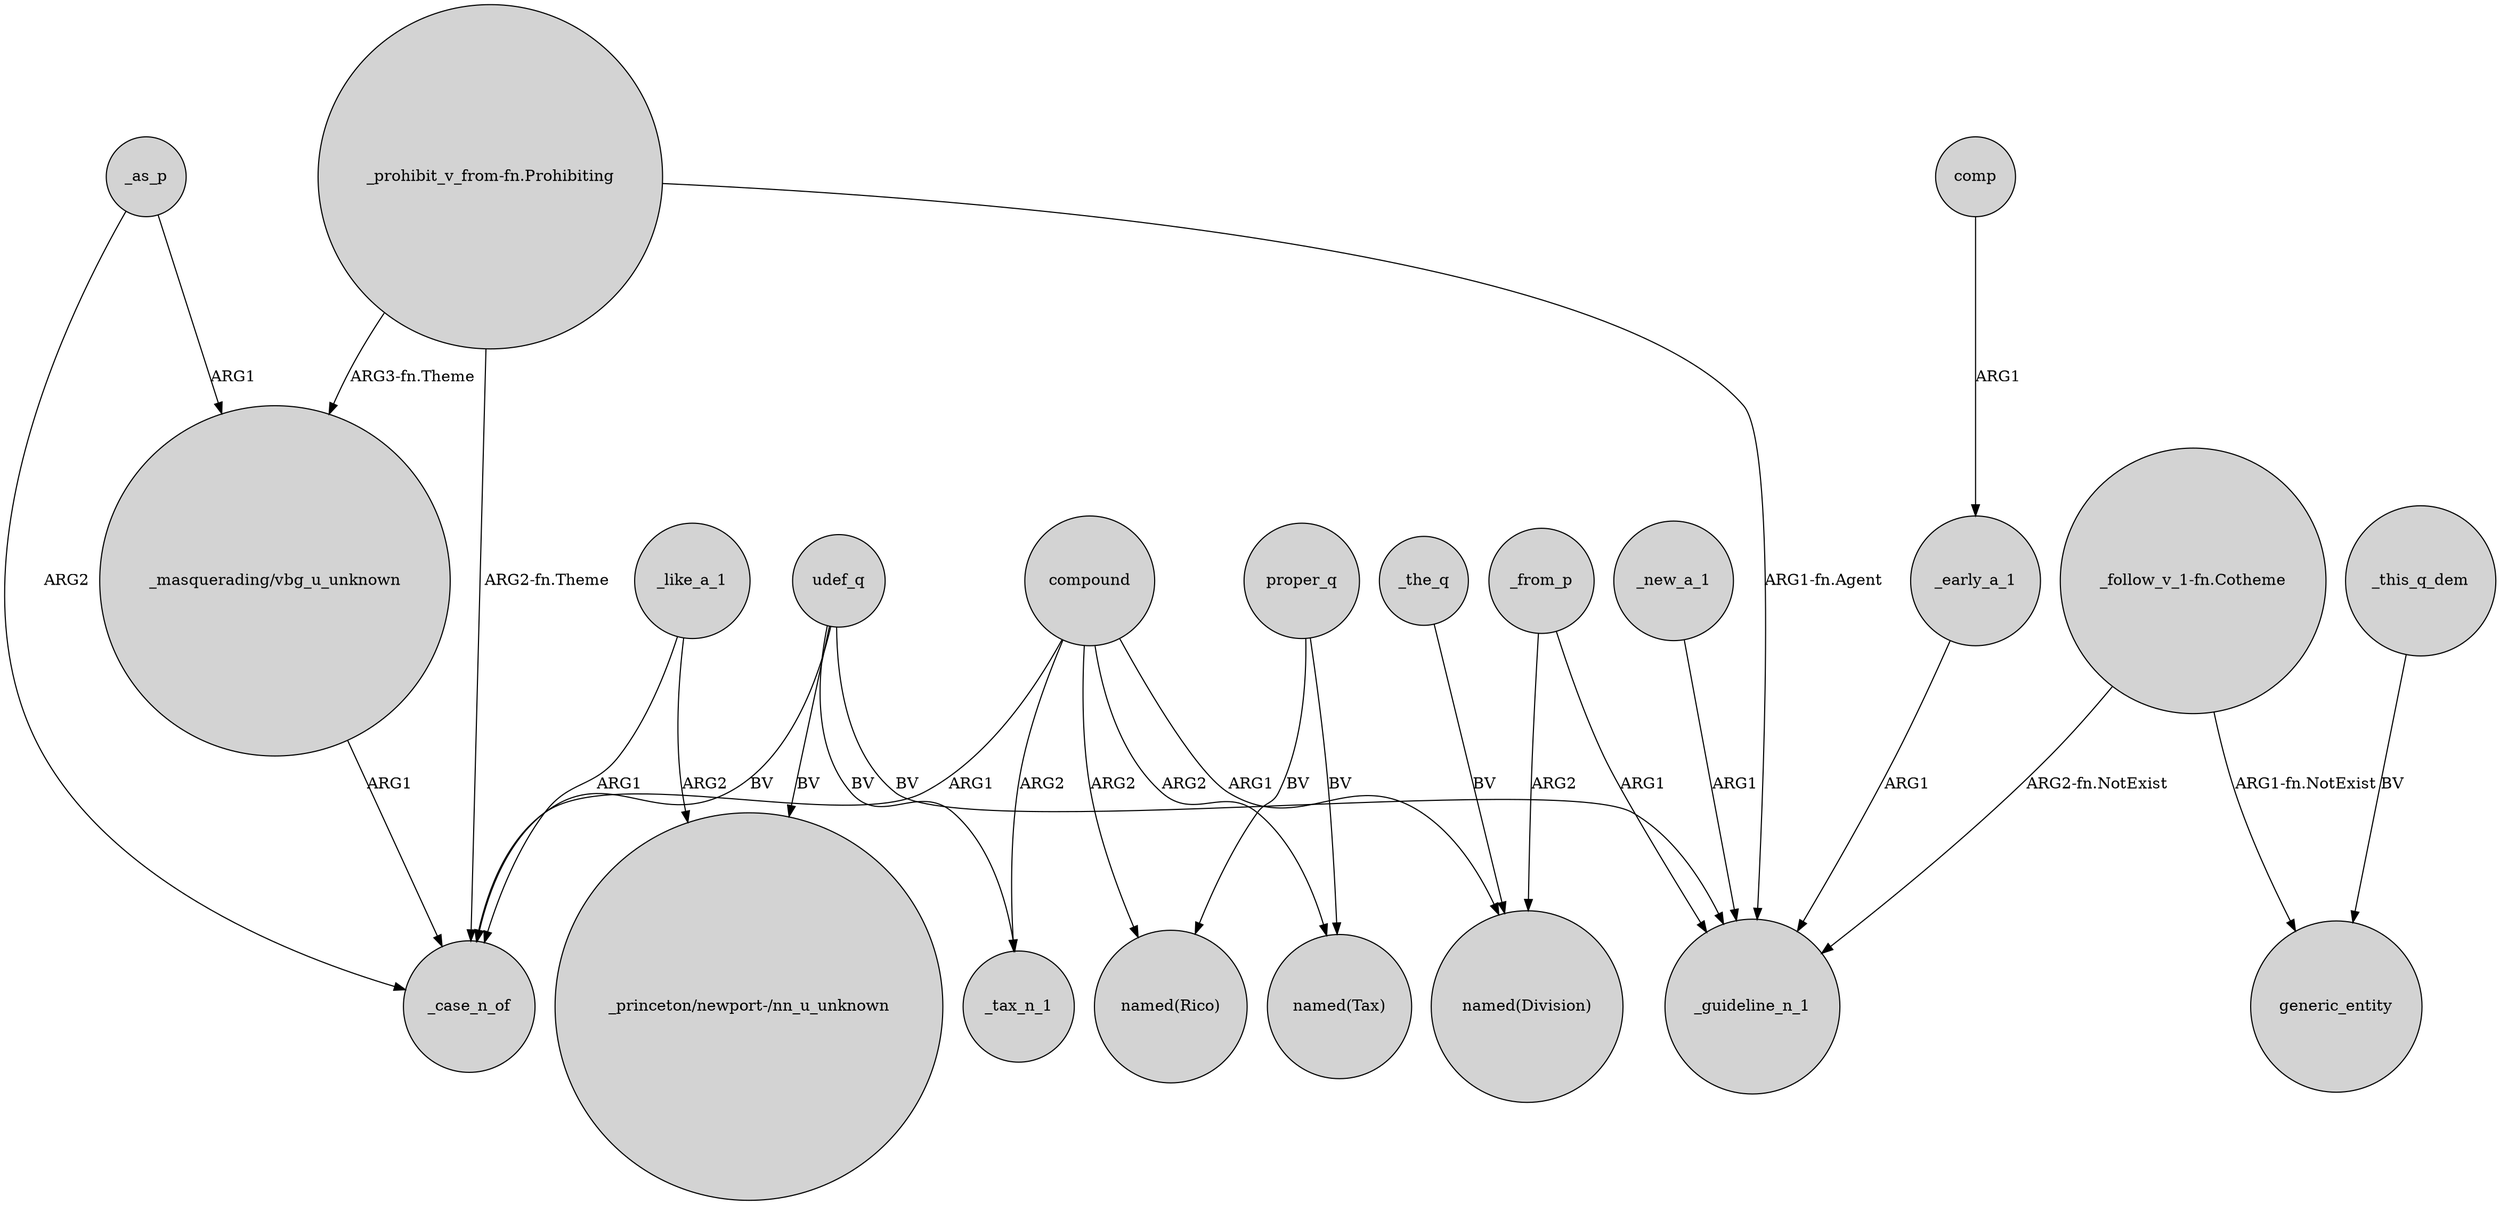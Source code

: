 digraph {
	node [shape=circle style=filled]
	_like_a_1 -> "_princeton/newport-/nn_u_unknown" [label=ARG2]
	"_prohibit_v_from-fn.Prohibiting" -> _guideline_n_1 [label="ARG1-fn.Agent"]
	proper_q -> "named(Rico)" [label=BV]
	_as_p -> "_masquerading/vbg_u_unknown" [label=ARG1]
	compound -> "named(Rico)" [label=ARG2]
	"_prohibit_v_from-fn.Prohibiting" -> "_masquerading/vbg_u_unknown" [label="ARG3-fn.Theme"]
	_from_p -> _guideline_n_1 [label=ARG1]
	udef_q -> _guideline_n_1 [label=BV]
	udef_q -> "_princeton/newport-/nn_u_unknown" [label=BV]
	_the_q -> "named(Division)" [label=BV]
	_early_a_1 -> _guideline_n_1 [label=ARG1]
	"_prohibit_v_from-fn.Prohibiting" -> _case_n_of [label="ARG2-fn.Theme"]
	udef_q -> _tax_n_1 [label=BV]
	proper_q -> "named(Tax)" [label=BV]
	compound -> "named(Division)" [label=ARG1]
	_like_a_1 -> _case_n_of [label=ARG1]
	compound -> _case_n_of [label=ARG1]
	_this_q_dem -> generic_entity [label=BV]
	"_masquerading/vbg_u_unknown" -> _case_n_of [label=ARG1]
	_from_p -> "named(Division)" [label=ARG2]
	"_follow_v_1-fn.Cotheme" -> generic_entity [label="ARG1-fn.NotExist"]
	"_follow_v_1-fn.Cotheme" -> _guideline_n_1 [label="ARG2-fn.NotExist"]
	udef_q -> _case_n_of [label=BV]
	compound -> _tax_n_1 [label=ARG2]
	compound -> "named(Tax)" [label=ARG2]
	comp -> _early_a_1 [label=ARG1]
	_new_a_1 -> _guideline_n_1 [label=ARG1]
	_as_p -> _case_n_of [label=ARG2]
}
